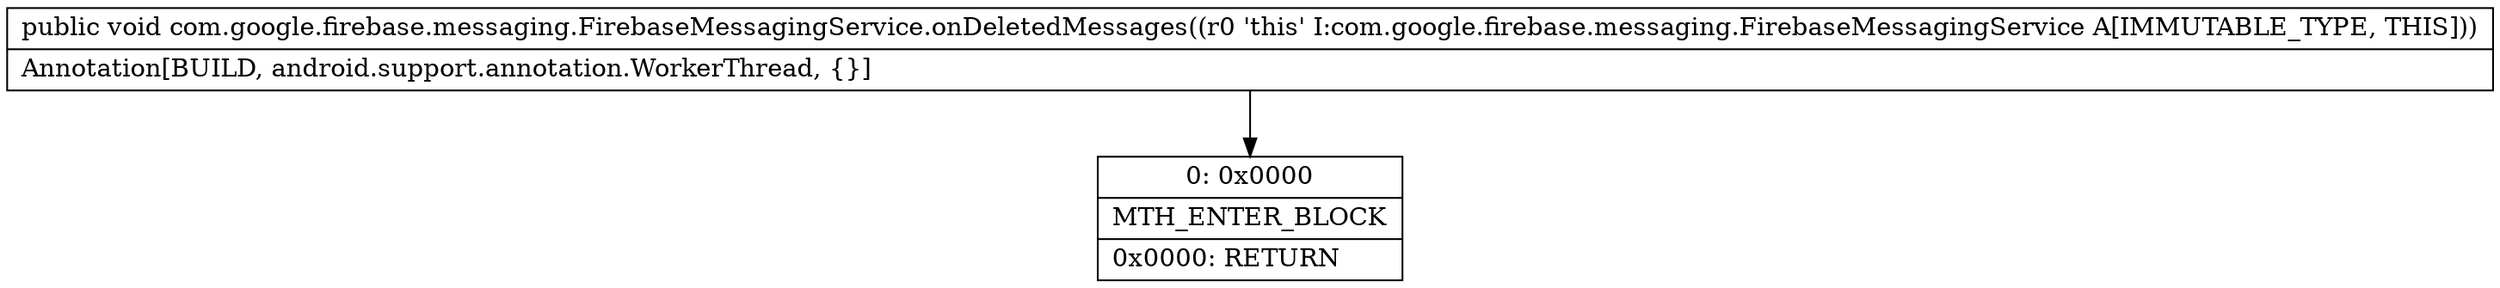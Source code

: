 digraph "CFG forcom.google.firebase.messaging.FirebaseMessagingService.onDeletedMessages()V" {
Node_0 [shape=record,label="{0\:\ 0x0000|MTH_ENTER_BLOCK\l|0x0000: RETURN   \l}"];
MethodNode[shape=record,label="{public void com.google.firebase.messaging.FirebaseMessagingService.onDeletedMessages((r0 'this' I:com.google.firebase.messaging.FirebaseMessagingService A[IMMUTABLE_TYPE, THIS]))  | Annotation[BUILD, android.support.annotation.WorkerThread, \{\}]\l}"];
MethodNode -> Node_0;
}

